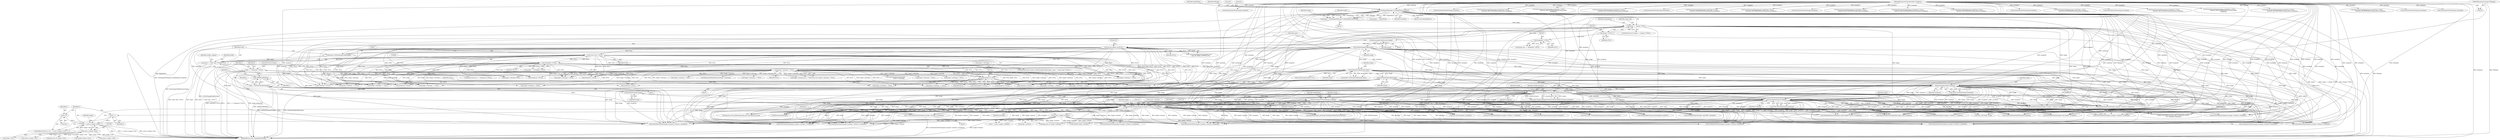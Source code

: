 digraph "0_ImageMagick_816ecab6c532ae086ff4186b3eaf4aa7092d536f@pointer" {
"1001099" [label="(Call,r == (Quantum *) NULL)"];
"1001087" [label="(Call,r=GetAuthenticPixels(image,0,y,image->columns,1,exception))"];
"1001089" [label="(Call,GetAuthenticPixels(image,0,y,image->columns,1,exception))"];
"1000325" [label="(Call,image == (Image *) NULL)"];
"1000316" [label="(Call,image = CloneImage(IMimage,0,0,MagickFalse,exception))"];
"1000318" [label="(Call,CloneImage(IMimage,0,0,MagickFalse,exception))"];
"1000221" [label="(MethodParameterIn,Image *IMimage)"];
"1000222" [label="(MethodParameterIn,ExceptionInfo *exception)"];
"1000327" [label="(Call,(Image *) NULL)"];
"1001127" [label="(Call,SyncAuthenticPixels(image,exception))"];
"1001123" [label="(Call,GetPixelChannels(image))"];
"1000951" [label="(Call,SyncImage(image,exception))"];
"1000682" [label="(Call,GetImageProfile(image,name))"];
"1000847" [label="(Call,GetNextImageProfile(image))"];
"1000672" [label="(Call,GetNextImageProfile(image))"];
"1000667" [label="(Call,ResetImageProfileIterator(image))"];
"1000674" [label="(Call,name != (const char *) NULL)"];
"1000845" [label="(Call,name=GetNextImageProfile(image))"];
"1000670" [label="(Call,name=GetNextImageProfile(image))"];
"1000676" [label="(Call,(const char *) NULL)"];
"1000688" [label="(Call,(StringInfo *) NULL)"];
"1000381" [label="(Call,png_get_libpng_ver(NULL))"];
"1000341" [label="(Call,(ImageInfo *) NULL)"];
"1001007" [label="(Call,TransformImageColorspace(image,sRGBColorspace,exception))"];
"1001029" [label="(Call,SyncImage(image,exception))"];
"1001077" [label="(Call,y < (ssize_t) image->rows)"];
"1001074" [label="(Call,y=0)"];
"1001084" [label="(Call,y++)"];
"1001079" [label="(Call,(ssize_t) image->rows)"];
"1001111" [label="(Call,(ssize_t) image->columns)"];
"1001101" [label="(Call,(Quantum *) NULL)"];
"1000971" [label="(Call,image->colormap != NULL)"];
"1001119" [label="(Call,LBR04PixelRGBA(r))"];
"1001121" [label="(Call,r+=GetPixelChannels(image))"];
"1001570" [label="(Call,(double) image->rows)"];
"1001101" [label="(Call,(Quantum *) NULL)"];
"1001005" [label="(Call,(void) TransformImageColorspace(image,sRGBColorspace,exception))"];
"1005565" [label="(Call,GetPixelInfoIntensity(image,\n                   image->colormap))"];
"1000316" [label="(Call,image = CloneImage(IMimage,0,0,MagickFalse,exception))"];
"1001092" [label="(Identifier,y)"];
"1000333" [label="(Identifier,image_info)"];
"1000688" [label="(Call,(StringInfo *) NULL)"];
"1000321" [label="(Literal,0)"];
"1000222" [label="(MethodParameterIn,ExceptionInfo *exception)"];
"1001091" [label="(Literal,0)"];
"1001123" [label="(Call,GetPixelChannels(image))"];
"1000848" [label="(Identifier,image)"];
"1002715" [label="(Call,(Quantum *) NULL)"];
"1000326" [label="(Identifier,image)"];
"1001009" [label="(Identifier,sRGBColorspace)"];
"1004148" [label="(Call,image->colormap != NULL)"];
"1001029" [label="(Call,SyncImage(image,exception))"];
"1008835" [label="(Call,ExportQuantumPixels(image,(CacheView *) NULL,\n                    quantum_info,RGBQuantum,ping_pixels,exception))"];
"1003428" [label="(Call,SyncAuthenticPixels(image,exception))"];
"1001104" [label="(ControlStructure,break;)"];
"1004203" [label="(Call,error_info.image=image)"];
"1001109" [label="(Call,x < (ssize_t) image->columns)"];
"1004192" [label="(Call,ThrowMagickException(exception,GetMagickModule(),CoderError,\n          \"Cannot write PNG8 or color-type 3; colormap is NULL\",\n          \"`%s'\",IMimage->filename))"];
"1001604" [label="(Call,image->colormap != NULL)"];
"1000318" [label="(Call,CloneImage(IMimage,0,0,MagickFalse,exception))"];
"1002330" [label="(Call,(Quantum *) NULL)"];
"1001074" [label="(Call,y=0)"];
"1001329" [label="(Call,SyncAuthenticPixels(image,exception))"];
"1003129" [label="(Call,SyncAuthenticPixels(image,exception))"];
"1001085" [label="(Identifier,y)"];
"1000674" [label="(Call,name != (const char *) NULL)"];
"1000695" [label="(Call,LocaleCompare(name,\"ICC\"))"];
"1000671" [label="(Identifier,name)"];
"1000668" [label="(Identifier,image)"];
"1001559" [label="(Call,(double) image->columns)"];
"1003525" [label="(Call,GetAuthenticPixels(image,0,y,image->columns,1,exception))"];
"1001117" [label="(Identifier,x)"];
"1000686" [label="(Call,profile != (StringInfo *) NULL)"];
"1004105" [label="(Call,(QuantumInfo *) NULL)"];
"1004208" [label="(Call,error_info.exception=exception)"];
"1001193" [label="(Call,GetAuthenticPixels(image,0,y,image->columns,1,exception))"];
"1001118" [label="(Block,)"];
"1001139" [label="(Call,image->colormap != NULL)"];
"1003924" [label="(Call,GetVirtualPixels(image,0,y,image->columns,1, exception))"];
"1001341" [label="(Call,image->colormap != NULL)"];
"1003143" [label="(Call,image->colormap != NULL)"];
"1000971" [label="(Call,image->colormap != NULL)"];
"1003901" [label="(Call,image->colormap == NULL)"];
"1001243" [label="(Call,image->colormap != NULL)"];
"1000320" [label="(Literal,0)"];
"1001291" [label="(Call,GetAuthenticPixels(image,0,y,image->columns,1,exception))"];
"1000383" [label="(Literal,32)"];
"1000329" [label="(Identifier,NULL)"];
"1000675" [label="(Identifier,name)"];
"1001818" [label="(Call,(Quantum *) NULL)"];
"1000672" [label="(Call,GetNextImageProfile(image))"];
"1007017" [label="(Call,SetImageAlpha(image,OpaqueAlpha,exception))"];
"1000951" [label="(Call,SyncImage(image,exception))"];
"1001124" [label="(Identifier,image)"];
"1003669" [label="(Call,image->colormap == NULL)"];
"1001796" [label="(Call,(ssize_t) image->rows)"];
"1008545" [label="(Call,GetVirtualPixels(image,0,y,image->columns,1,exception))"];
"1001099" [label="(Call,r == (Quantum *) NULL)"];
"1003936" [label="(Call,(Quantum *) NULL)"];
"1008735" [label="(Call,GetVirtualPixels(image,0,y,image->columns,1, exception))"];
"1000682" [label="(Call,GetImageProfile(image,name))"];
"1001075" [label="(Identifier,y)"];
"1003287" [label="(Call,SyncAuthenticPixels(image,exception))"];
"1000322" [label="(Identifier,MagickFalse)"];
"1001090" [label="(Identifier,image)"];
"1000684" [label="(Identifier,name)"];
"1000317" [label="(Identifier,image)"];
"1003362" [label="(Call,image->colormap == NULL)"];
"1008572" [label="(Call,ExportQuantumPixels(image,(CacheView *) NULL,\n                    quantum_info,GrayQuantum,ping_pixels,exception))"];
"1001007" [label="(Call,TransformImageColorspace(image,sRGBColorspace,exception))"];
"1000670" [label="(Call,name=GetNextImageProfile(image))"];
"1001100" [label="(Identifier,r)"];
"1000324" [label="(ControlStructure,if (image == (Image *) NULL))"];
"1003243" [label="(Call,GetAuthenticPixels(image,0,y,image->columns,1,exception))"];
"1000343" [label="(Identifier,NULL)"];
"1000953" [label="(Identifier,exception)"];
"1009005" [label="(Call,ExportQuantumPixels(image,(CacheView *) NULL,\n                         quantum_info,GrayAlphaQuantum,ping_pixels,\n                         exception))"];
"1000679" [label="(Block,)"];
"1000678" [label="(Identifier,NULL)"];
"1001079" [label="(Call,(ssize_t) image->rows)"];
"1004908" [label="(Call,image->colormap != NULL)"];
"1000952" [label="(Identifier,image)"];
"1003221" [label="(Call,image->colormap == NULL)"];
"1000405" [label="(Call,logging != MagickFalse)"];
"1000673" [label="(Identifier,image)"];
"1000381" [label="(Call,png_get_libpng_ver(NULL))"];
"1001031" [label="(Identifier,exception)"];
"1000989" [label="(Call,RelinquishMagickMemory(image->colormap))"];
"1001111" [label="(Call,(ssize_t) image->columns)"];
"1000323" [label="(Identifier,exception)"];
"1008776" [label="(Call,ExportQuantumPixels(image,(CacheView *) NULL,\n                        quantum_info,GrayQuantum,ping_pixels,exception))"];
"1007677" [label="(Call,GetImageProperty(image,\"date:modify\",exception))"];
"1001081" [label="(Call,image->rows)"];
"1001010" [label="(Identifier,exception)"];
"1003080" [label="(Call,(Quantum *) NULL)"];
"1001205" [label="(Call,(Quantum *) NULL)"];
"1000221" [label="(MethodParameterIn,Image *IMimage)"];
"1002811" [label="(Call,SyncAuthenticPixels(image,exception))"];
"1001096" [label="(Literal,1)"];
"1004259" [label="(Call,png_set_write_fn(ping,image,png_put_data,png_flush_data))"];
"1008304" [label="(Call,GetVirtualPixels(image,0,y,image->columns,1,exception))"];
"1008387" [label="(Call,ExportQuantumPixels(image,(CacheView *) NULL,\n                quantum_info,RedQuantum,ping_pixels,exception))"];
"1000690" [label="(Identifier,NULL)"];
"1003914" [label="(Call,(ssize_t) image->rows)"];
"1008823" [label="(Call,ExportQuantumPixels(image,(CacheView *) NULL,\n                    quantum_info,RGBAQuantum,ping_pixels,exception))"];
"1001098" [label="(ControlStructure,if (r == (Quantum *) NULL))"];
"1009779" [label="(MethodReturn,static MagickBooleanType)"];
"1000847" [label="(Call,GetNextImageProfile(image))"];
"1001073" [label="(ControlStructure,for (y=0; y < (ssize_t) image->rows; y++))"];
"1000327" [label="(Call,(Image *) NULL)"];
"1001130" [label="(Identifier,MagickFalse)"];
"1000683" [label="(Identifier,image)"];
"1000341" [label="(Call,(ImageInfo *) NULL)"];
"1001086" [label="(Block,)"];
"1000664" [label="(Block,)"];
"1000680" [label="(Call,profile=GetImageProfile(image,name))"];
"1001136" [label="(Identifier,image)"];
"1000325" [label="(Call,image == (Image *) NULL)"];
"1004362" [label="(Call,(png_uint_32) image->columns)"];
"1001077" [label="(Call,y < (ssize_t) image->rows)"];
"1004176" [label="(Call,image->colormap == NULL)"];
"1000382" [label="(Identifier,NULL)"];
"1001121" [label="(Call,r+=GetPixelChannels(image))"];
"1003691" [label="(Call,GetAuthenticPixels(image,0,y,image->columns,1,exception))"];
"1002833" [label="(Call,image->colormap != NULL)"];
"1004188" [label="(Call,DestroyImage(image))"];
"1001119" [label="(Call,LBR04PixelRGBA(r))"];
"1002703" [label="(Call,GetAuthenticPixels(image,0,y,image->columns,1,exception))"];
"1001103" [label="(Identifier,NULL)"];
"1003569" [label="(Call,SyncAuthenticPixels(image,exception))"];
"1003024" [label="(Call,image->colormap != NULL)"];
"1004369" [label="(Call,(png_uint_32) image->rows)"];
"1001093" [label="(Call,image->columns)"];
"1008327" [label="(Call,ExportQuantumPixels(image,(CacheView *) NULL,\n                quantum_info,GrayQuantum,ping_pixels,exception))"];
"1001128" [label="(Identifier,image)"];
"1000993" [label="(Call,image->colormap=NULL)"];
"1001076" [label="(Literal,0)"];
"1000949" [label="(Call,(void) SyncImage(image,exception))"];
"1001078" [label="(Identifier,y)"];
"1000669" [label="(ControlStructure,for (name=GetNextImageProfile(image); name != (const char *) NULL; ))"];
"1001126" [label="(Call,SyncAuthenticPixels(image,exception) == MagickFalse)"];
"1000846" [label="(Identifier,name)"];
"1000975" [label="(Identifier,NULL)"];
"1001806" [label="(Call,GetAuthenticPixels(image,0,y,image->columns,1,exception))"];
"1008625" [label="(Call,ExportQuantumPixels(image,(CacheView *) NULL,\n                  quantum_info,GrayAlphaQuantum,ping_pixels,exception))"];
"1001120" [label="(Identifier,r)"];
"1001030" [label="(Identifier,image)"];
"1000330" [label="(Return,return(MagickFalse);)"];
"1003384" [label="(Call,GetAuthenticPixels(image,0,y,image->columns,1,exception))"];
"1001127" [label="(Call,SyncAuthenticPixels(image,exception))"];
"1007702" [label="(Call,OpenBlob(image_info,image,WriteBinaryBlobMode,exception))"];
"1002636" [label="(Call,AcquireImageColormap(image,image_colors,exception))"];
"1008764" [label="(Call,ExportQuantumPixels(image,(CacheView *) NULL,\n                        quantum_info,RedQuantum,ping_pixels,exception))"];
"1008945" [label="(Call,GetVirtualPixels(image,0,y,image->columns,1, exception))"];
"1009200" [label="(Call,GetImageProperty(image,property,exception))"];
"1007687" [label="(Call,write_tIME_chunk(image,ping,ping_info,timestamp,exception))"];
"1000850" [label="(Identifier,number_opaque)"];
"1002318" [label="(Call,GetAuthenticPixels(image,0,y,image->columns,1,exception))"];
"1003068" [label="(Call,GetAuthenticPixels(image,0,y,image->columns,1,exception))"];
"1003760" [label="(Call,SyncAuthenticPixels(image,exception))"];
"1008584" [label="(Call,ExportQuantumPixels(image,(CacheView *) NULL,\n                    quantum_info,RedQuantum,ping_pixels,exception))"];
"1000965" [label="(Call,image->storage_class != PseudoClass && image->colormap != NULL)"];
"1000676" [label="(Call,(const char *) NULL)"];
"1001231" [label="(Call,SyncAuthenticPixels(image,exception))"];
"1000379" [label="(Call,ConcatenateMagickString(libpng_runv,\n         png_get_libpng_ver(NULL),32))"];
"1000339" [label="(Call,image_info == (ImageInfo *) NULL)"];
"1000681" [label="(Identifier,profile)"];
"1001419" [label="(Call,LosslessReduceDepthOK(image,exception))"];
"1001303" [label="(Call,(Quantum *) NULL)"];
"1001129" [label="(Identifier,exception)"];
"1000319" [label="(Identifier,IMimage)"];
"1001122" [label="(Identifier,r)"];
"1001008" [label="(Identifier,image)"];
"1001089" [label="(Call,GetAuthenticPixels(image,0,y,image->columns,1,exception))"];
"1001027" [label="(Call,(void) SyncImage(image,exception))"];
"1000223" [label="(Block,)"];
"1001097" [label="(Identifier,exception)"];
"1000331" [label="(Identifier,MagickFalse)"];
"1000667" [label="(Call,ResetImageProfileIterator(image))"];
"1003503" [label="(Call,image->colormap == NULL)"];
"1001088" [label="(Identifier,r)"];
"1001084" [label="(Call,y++)"];
"1000845" [label="(Call,name=GetNextImageProfile(image))"];
"1008974" [label="(Call,ExportQuantumPixels(image,(CacheView *) NULL,\n                       quantum_info,GrayQuantum,ping_pixels,exception))"];
"1001087" [label="(Call,r=GetAuthenticPixels(image,0,y,image->columns,1,exception))"];
"1001107" [label="(Identifier,x)"];
"1009760" [label="(Call,SetImageProperty(IMimage,\"png:bit-depth-written\",s,exception))"];
"1000972" [label="(Call,image->colormap)"];
"1008793" [label="(Call,ExportQuantumPixels(image,(CacheView *) NULL,\n                      quantum_info,GrayAlphaQuantum,ping_pixels,\n                      exception))"];
"1007663" [label="(Call,GetImageProperty(image,\"png:tIME\",exception))"];
"1001113" [label="(Call,image->columns)"];
"1009018" [label="(Call,ExportQuantumPixels(image,(CacheView *) NULL,\n                      quantum_info,IndexQuantum,ping_pixels,exception))"];
"1001099" -> "1001098"  [label="AST: "];
"1001099" -> "1001101"  [label="CFG: "];
"1001100" -> "1001099"  [label="AST: "];
"1001101" -> "1001099"  [label="AST: "];
"1001104" -> "1001099"  [label="CFG: "];
"1001107" -> "1001099"  [label="CFG: "];
"1001099" -> "1009779"  [label="DDG: r == (Quantum *) NULL"];
"1001099" -> "1009779"  [label="DDG: r"];
"1001099" -> "1009779"  [label="DDG: (Quantum *) NULL"];
"1001087" -> "1001099"  [label="DDG: r"];
"1001101" -> "1001099"  [label="DDG: NULL"];
"1001099" -> "1001119"  [label="DDG: r"];
"1001087" -> "1001086"  [label="AST: "];
"1001087" -> "1001089"  [label="CFG: "];
"1001088" -> "1001087"  [label="AST: "];
"1001089" -> "1001087"  [label="AST: "];
"1001100" -> "1001087"  [label="CFG: "];
"1001087" -> "1009779"  [label="DDG: GetAuthenticPixels(image,0,y,image->columns,1,exception)"];
"1001089" -> "1001087"  [label="DDG: image"];
"1001089" -> "1001087"  [label="DDG: exception"];
"1001089" -> "1001087"  [label="DDG: 0"];
"1001089" -> "1001087"  [label="DDG: image->columns"];
"1001089" -> "1001087"  [label="DDG: 1"];
"1001089" -> "1001087"  [label="DDG: y"];
"1001089" -> "1001097"  [label="CFG: "];
"1001090" -> "1001089"  [label="AST: "];
"1001091" -> "1001089"  [label="AST: "];
"1001092" -> "1001089"  [label="AST: "];
"1001093" -> "1001089"  [label="AST: "];
"1001096" -> "1001089"  [label="AST: "];
"1001097" -> "1001089"  [label="AST: "];
"1001089" -> "1009779"  [label="DDG: y"];
"1001089" -> "1009779"  [label="DDG: image->columns"];
"1001089" -> "1001084"  [label="DDG: y"];
"1000325" -> "1001089"  [label="DDG: image"];
"1001127" -> "1001089"  [label="DDG: image"];
"1001127" -> "1001089"  [label="DDG: exception"];
"1000951" -> "1001089"  [label="DDG: image"];
"1000951" -> "1001089"  [label="DDG: exception"];
"1000672" -> "1001089"  [label="DDG: image"];
"1001007" -> "1001089"  [label="DDG: image"];
"1001007" -> "1001089"  [label="DDG: exception"];
"1000682" -> "1001089"  [label="DDG: image"];
"1001029" -> "1001089"  [label="DDG: image"];
"1001029" -> "1001089"  [label="DDG: exception"];
"1000847" -> "1001089"  [label="DDG: image"];
"1001077" -> "1001089"  [label="DDG: y"];
"1001111" -> "1001089"  [label="DDG: image->columns"];
"1000318" -> "1001089"  [label="DDG: exception"];
"1000222" -> "1001089"  [label="DDG: exception"];
"1001089" -> "1001111"  [label="DDG: image->columns"];
"1001089" -> "1001123"  [label="DDG: image"];
"1001089" -> "1001127"  [label="DDG: image"];
"1001089" -> "1001127"  [label="DDG: exception"];
"1001089" -> "1001419"  [label="DDG: image"];
"1001089" -> "1001419"  [label="DDG: exception"];
"1001089" -> "1001559"  [label="DDG: image->columns"];
"1001089" -> "1001806"  [label="DDG: image"];
"1001089" -> "1001806"  [label="DDG: image->columns"];
"1001089" -> "1001806"  [label="DDG: exception"];
"1001089" -> "1002318"  [label="DDG: image"];
"1001089" -> "1002318"  [label="DDG: image->columns"];
"1001089" -> "1002318"  [label="DDG: exception"];
"1001089" -> "1002636"  [label="DDG: image"];
"1001089" -> "1002636"  [label="DDG: exception"];
"1001089" -> "1002703"  [label="DDG: image->columns"];
"1001089" -> "1003068"  [label="DDG: image"];
"1001089" -> "1003068"  [label="DDG: image->columns"];
"1001089" -> "1003068"  [label="DDG: exception"];
"1001089" -> "1003243"  [label="DDG: image"];
"1001089" -> "1003243"  [label="DDG: image->columns"];
"1001089" -> "1003243"  [label="DDG: exception"];
"1001089" -> "1003384"  [label="DDG: image"];
"1001089" -> "1003384"  [label="DDG: image->columns"];
"1001089" -> "1003384"  [label="DDG: exception"];
"1001089" -> "1003525"  [label="DDG: image"];
"1001089" -> "1003525"  [label="DDG: image->columns"];
"1001089" -> "1003525"  [label="DDG: exception"];
"1001089" -> "1003691"  [label="DDG: image"];
"1001089" -> "1003691"  [label="DDG: image->columns"];
"1001089" -> "1003691"  [label="DDG: exception"];
"1001089" -> "1003924"  [label="DDG: image"];
"1001089" -> "1003924"  [label="DDG: image->columns"];
"1001089" -> "1003924"  [label="DDG: exception"];
"1001089" -> "1004188"  [label="DDG: image"];
"1001089" -> "1004192"  [label="DDG: exception"];
"1001089" -> "1004203"  [label="DDG: image"];
"1001089" -> "1004208"  [label="DDG: exception"];
"1001089" -> "1004259"  [label="DDG: image"];
"1001089" -> "1004362"  [label="DDG: image->columns"];
"1001089" -> "1007017"  [label="DDG: exception"];
"1001089" -> "1007663"  [label="DDG: exception"];
"1001089" -> "1007677"  [label="DDG: exception"];
"1001089" -> "1007687"  [label="DDG: exception"];
"1001089" -> "1007702"  [label="DDG: exception"];
"1001089" -> "1008304"  [label="DDG: exception"];
"1001089" -> "1008545"  [label="DDG: exception"];
"1001089" -> "1008735"  [label="DDG: exception"];
"1001089" -> "1008945"  [label="DDG: exception"];
"1001089" -> "1009200"  [label="DDG: exception"];
"1001089" -> "1009760"  [label="DDG: exception"];
"1000325" -> "1000324"  [label="AST: "];
"1000325" -> "1000327"  [label="CFG: "];
"1000326" -> "1000325"  [label="AST: "];
"1000327" -> "1000325"  [label="AST: "];
"1000331" -> "1000325"  [label="CFG: "];
"1000333" -> "1000325"  [label="CFG: "];
"1000325" -> "1009779"  [label="DDG: image"];
"1000325" -> "1009779"  [label="DDG: image == (Image *) NULL"];
"1000325" -> "1009779"  [label="DDG: (Image *) NULL"];
"1000316" -> "1000325"  [label="DDG: image"];
"1000327" -> "1000325"  [label="DDG: NULL"];
"1000325" -> "1000667"  [label="DDG: image"];
"1000325" -> "1000951"  [label="DDG: image"];
"1000325" -> "1001007"  [label="DDG: image"];
"1000325" -> "1001029"  [label="DDG: image"];
"1000325" -> "1001193"  [label="DDG: image"];
"1000325" -> "1001291"  [label="DDG: image"];
"1000325" -> "1001419"  [label="DDG: image"];
"1000325" -> "1001806"  [label="DDG: image"];
"1000325" -> "1002318"  [label="DDG: image"];
"1000325" -> "1002636"  [label="DDG: image"];
"1000325" -> "1003068"  [label="DDG: image"];
"1000325" -> "1003243"  [label="DDG: image"];
"1000325" -> "1003384"  [label="DDG: image"];
"1000325" -> "1003525"  [label="DDG: image"];
"1000325" -> "1003691"  [label="DDG: image"];
"1000325" -> "1003924"  [label="DDG: image"];
"1000325" -> "1004188"  [label="DDG: image"];
"1000325" -> "1004203"  [label="DDG: image"];
"1000325" -> "1004259"  [label="DDG: image"];
"1000316" -> "1000223"  [label="AST: "];
"1000316" -> "1000318"  [label="CFG: "];
"1000317" -> "1000316"  [label="AST: "];
"1000318" -> "1000316"  [label="AST: "];
"1000326" -> "1000316"  [label="CFG: "];
"1000316" -> "1009779"  [label="DDG: CloneImage(IMimage,0,0,MagickFalse,exception)"];
"1000318" -> "1000316"  [label="DDG: IMimage"];
"1000318" -> "1000316"  [label="DDG: 0"];
"1000318" -> "1000316"  [label="DDG: exception"];
"1000318" -> "1000316"  [label="DDG: MagickFalse"];
"1000318" -> "1000323"  [label="CFG: "];
"1000319" -> "1000318"  [label="AST: "];
"1000320" -> "1000318"  [label="AST: "];
"1000321" -> "1000318"  [label="AST: "];
"1000322" -> "1000318"  [label="AST: "];
"1000323" -> "1000318"  [label="AST: "];
"1000318" -> "1009779"  [label="DDG: IMimage"];
"1000318" -> "1009779"  [label="DDG: MagickFalse"];
"1000318" -> "1009779"  [label="DDG: exception"];
"1000221" -> "1000318"  [label="DDG: IMimage"];
"1000222" -> "1000318"  [label="DDG: exception"];
"1000318" -> "1000330"  [label="DDG: MagickFalse"];
"1000318" -> "1000405"  [label="DDG: MagickFalse"];
"1000318" -> "1000951"  [label="DDG: exception"];
"1000318" -> "1001007"  [label="DDG: exception"];
"1000318" -> "1001029"  [label="DDG: exception"];
"1000318" -> "1001193"  [label="DDG: exception"];
"1000318" -> "1001291"  [label="DDG: exception"];
"1000318" -> "1001419"  [label="DDG: exception"];
"1000318" -> "1001806"  [label="DDG: exception"];
"1000318" -> "1002318"  [label="DDG: exception"];
"1000318" -> "1002636"  [label="DDG: exception"];
"1000318" -> "1003068"  [label="DDG: exception"];
"1000318" -> "1003243"  [label="DDG: exception"];
"1000318" -> "1003384"  [label="DDG: exception"];
"1000318" -> "1003525"  [label="DDG: exception"];
"1000318" -> "1003691"  [label="DDG: exception"];
"1000318" -> "1003924"  [label="DDG: exception"];
"1000318" -> "1004192"  [label="DDG: exception"];
"1000318" -> "1004208"  [label="DDG: exception"];
"1000318" -> "1007017"  [label="DDG: exception"];
"1000318" -> "1007663"  [label="DDG: exception"];
"1000318" -> "1007677"  [label="DDG: exception"];
"1000318" -> "1007687"  [label="DDG: exception"];
"1000318" -> "1007702"  [label="DDG: exception"];
"1000318" -> "1008304"  [label="DDG: exception"];
"1000318" -> "1008545"  [label="DDG: exception"];
"1000318" -> "1008735"  [label="DDG: exception"];
"1000318" -> "1008945"  [label="DDG: exception"];
"1000318" -> "1009200"  [label="DDG: exception"];
"1000318" -> "1009760"  [label="DDG: IMimage"];
"1000318" -> "1009760"  [label="DDG: exception"];
"1000221" -> "1000218"  [label="AST: "];
"1000221" -> "1009779"  [label="DDG: IMimage"];
"1000221" -> "1009760"  [label="DDG: IMimage"];
"1000222" -> "1000218"  [label="AST: "];
"1000222" -> "1009779"  [label="DDG: exception"];
"1000222" -> "1000951"  [label="DDG: exception"];
"1000222" -> "1001007"  [label="DDG: exception"];
"1000222" -> "1001029"  [label="DDG: exception"];
"1000222" -> "1001127"  [label="DDG: exception"];
"1000222" -> "1001193"  [label="DDG: exception"];
"1000222" -> "1001231"  [label="DDG: exception"];
"1000222" -> "1001291"  [label="DDG: exception"];
"1000222" -> "1001329"  [label="DDG: exception"];
"1000222" -> "1001419"  [label="DDG: exception"];
"1000222" -> "1001806"  [label="DDG: exception"];
"1000222" -> "1002318"  [label="DDG: exception"];
"1000222" -> "1002636"  [label="DDG: exception"];
"1000222" -> "1002703"  [label="DDG: exception"];
"1000222" -> "1002811"  [label="DDG: exception"];
"1000222" -> "1003068"  [label="DDG: exception"];
"1000222" -> "1003129"  [label="DDG: exception"];
"1000222" -> "1003243"  [label="DDG: exception"];
"1000222" -> "1003287"  [label="DDG: exception"];
"1000222" -> "1003384"  [label="DDG: exception"];
"1000222" -> "1003428"  [label="DDG: exception"];
"1000222" -> "1003525"  [label="DDG: exception"];
"1000222" -> "1003569"  [label="DDG: exception"];
"1000222" -> "1003691"  [label="DDG: exception"];
"1000222" -> "1003760"  [label="DDG: exception"];
"1000222" -> "1003924"  [label="DDG: exception"];
"1000222" -> "1004192"  [label="DDG: exception"];
"1000222" -> "1004208"  [label="DDG: exception"];
"1000222" -> "1007017"  [label="DDG: exception"];
"1000222" -> "1007663"  [label="DDG: exception"];
"1000222" -> "1007677"  [label="DDG: exception"];
"1000222" -> "1007687"  [label="DDG: exception"];
"1000222" -> "1007702"  [label="DDG: exception"];
"1000222" -> "1008304"  [label="DDG: exception"];
"1000222" -> "1008327"  [label="DDG: exception"];
"1000222" -> "1008387"  [label="DDG: exception"];
"1000222" -> "1008545"  [label="DDG: exception"];
"1000222" -> "1008572"  [label="DDG: exception"];
"1000222" -> "1008584"  [label="DDG: exception"];
"1000222" -> "1008625"  [label="DDG: exception"];
"1000222" -> "1008735"  [label="DDG: exception"];
"1000222" -> "1008764"  [label="DDG: exception"];
"1000222" -> "1008776"  [label="DDG: exception"];
"1000222" -> "1008793"  [label="DDG: exception"];
"1000222" -> "1008823"  [label="DDG: exception"];
"1000222" -> "1008835"  [label="DDG: exception"];
"1000222" -> "1008945"  [label="DDG: exception"];
"1000222" -> "1008974"  [label="DDG: exception"];
"1000222" -> "1009005"  [label="DDG: exception"];
"1000222" -> "1009018"  [label="DDG: exception"];
"1000222" -> "1009200"  [label="DDG: exception"];
"1000222" -> "1009760"  [label="DDG: exception"];
"1000327" -> "1000329"  [label="CFG: "];
"1000328" -> "1000327"  [label="AST: "];
"1000329" -> "1000327"  [label="AST: "];
"1000327" -> "1009779"  [label="DDG: NULL"];
"1000327" -> "1000341"  [label="DDG: NULL"];
"1001127" -> "1001126"  [label="AST: "];
"1001127" -> "1001129"  [label="CFG: "];
"1001128" -> "1001127"  [label="AST: "];
"1001129" -> "1001127"  [label="AST: "];
"1001130" -> "1001127"  [label="CFG: "];
"1001127" -> "1001126"  [label="DDG: image"];
"1001127" -> "1001126"  [label="DDG: exception"];
"1001123" -> "1001127"  [label="DDG: image"];
"1001127" -> "1001419"  [label="DDG: image"];
"1001127" -> "1001419"  [label="DDG: exception"];
"1001127" -> "1001806"  [label="DDG: image"];
"1001127" -> "1001806"  [label="DDG: exception"];
"1001127" -> "1002318"  [label="DDG: image"];
"1001127" -> "1002318"  [label="DDG: exception"];
"1001127" -> "1002636"  [label="DDG: image"];
"1001127" -> "1002636"  [label="DDG: exception"];
"1001127" -> "1003068"  [label="DDG: image"];
"1001127" -> "1003068"  [label="DDG: exception"];
"1001127" -> "1003243"  [label="DDG: image"];
"1001127" -> "1003243"  [label="DDG: exception"];
"1001127" -> "1003384"  [label="DDG: image"];
"1001127" -> "1003384"  [label="DDG: exception"];
"1001127" -> "1003525"  [label="DDG: image"];
"1001127" -> "1003525"  [label="DDG: exception"];
"1001127" -> "1003691"  [label="DDG: image"];
"1001127" -> "1003691"  [label="DDG: exception"];
"1001127" -> "1003924"  [label="DDG: image"];
"1001127" -> "1003924"  [label="DDG: exception"];
"1001127" -> "1004188"  [label="DDG: image"];
"1001127" -> "1004192"  [label="DDG: exception"];
"1001127" -> "1004203"  [label="DDG: image"];
"1001127" -> "1004208"  [label="DDG: exception"];
"1001127" -> "1004259"  [label="DDG: image"];
"1001127" -> "1007017"  [label="DDG: exception"];
"1001127" -> "1007663"  [label="DDG: exception"];
"1001127" -> "1007677"  [label="DDG: exception"];
"1001127" -> "1007687"  [label="DDG: exception"];
"1001127" -> "1007702"  [label="DDG: exception"];
"1001127" -> "1008304"  [label="DDG: exception"];
"1001127" -> "1008545"  [label="DDG: exception"];
"1001127" -> "1008735"  [label="DDG: exception"];
"1001127" -> "1008945"  [label="DDG: exception"];
"1001127" -> "1009200"  [label="DDG: exception"];
"1001127" -> "1009760"  [label="DDG: exception"];
"1001123" -> "1001121"  [label="AST: "];
"1001123" -> "1001124"  [label="CFG: "];
"1001124" -> "1001123"  [label="AST: "];
"1001121" -> "1001123"  [label="CFG: "];
"1001123" -> "1001121"  [label="DDG: image"];
"1000951" -> "1000949"  [label="AST: "];
"1000951" -> "1000953"  [label="CFG: "];
"1000952" -> "1000951"  [label="AST: "];
"1000953" -> "1000951"  [label="AST: "];
"1000949" -> "1000951"  [label="CFG: "];
"1000951" -> "1000949"  [label="DDG: image"];
"1000951" -> "1000949"  [label="DDG: exception"];
"1000682" -> "1000951"  [label="DDG: image"];
"1000847" -> "1000951"  [label="DDG: image"];
"1000672" -> "1000951"  [label="DDG: image"];
"1000951" -> "1001007"  [label="DDG: image"];
"1000951" -> "1001007"  [label="DDG: exception"];
"1000951" -> "1001029"  [label="DDG: image"];
"1000951" -> "1001029"  [label="DDG: exception"];
"1000951" -> "1001193"  [label="DDG: image"];
"1000951" -> "1001193"  [label="DDG: exception"];
"1000951" -> "1001291"  [label="DDG: image"];
"1000951" -> "1001291"  [label="DDG: exception"];
"1000951" -> "1001419"  [label="DDG: image"];
"1000951" -> "1001419"  [label="DDG: exception"];
"1000951" -> "1001806"  [label="DDG: image"];
"1000951" -> "1001806"  [label="DDG: exception"];
"1000951" -> "1002318"  [label="DDG: image"];
"1000951" -> "1002318"  [label="DDG: exception"];
"1000951" -> "1002636"  [label="DDG: image"];
"1000951" -> "1002636"  [label="DDG: exception"];
"1000951" -> "1003068"  [label="DDG: image"];
"1000951" -> "1003068"  [label="DDG: exception"];
"1000951" -> "1003243"  [label="DDG: image"];
"1000951" -> "1003243"  [label="DDG: exception"];
"1000951" -> "1003384"  [label="DDG: image"];
"1000951" -> "1003384"  [label="DDG: exception"];
"1000951" -> "1003525"  [label="DDG: image"];
"1000951" -> "1003525"  [label="DDG: exception"];
"1000951" -> "1003691"  [label="DDG: image"];
"1000951" -> "1003691"  [label="DDG: exception"];
"1000951" -> "1003924"  [label="DDG: image"];
"1000951" -> "1003924"  [label="DDG: exception"];
"1000951" -> "1004188"  [label="DDG: image"];
"1000951" -> "1004192"  [label="DDG: exception"];
"1000951" -> "1004203"  [label="DDG: image"];
"1000951" -> "1004208"  [label="DDG: exception"];
"1000951" -> "1004259"  [label="DDG: image"];
"1000951" -> "1007017"  [label="DDG: exception"];
"1000951" -> "1007663"  [label="DDG: exception"];
"1000951" -> "1007677"  [label="DDG: exception"];
"1000951" -> "1007687"  [label="DDG: exception"];
"1000951" -> "1007702"  [label="DDG: exception"];
"1000951" -> "1008304"  [label="DDG: exception"];
"1000951" -> "1008545"  [label="DDG: exception"];
"1000951" -> "1008735"  [label="DDG: exception"];
"1000951" -> "1008945"  [label="DDG: exception"];
"1000951" -> "1009200"  [label="DDG: exception"];
"1000951" -> "1009760"  [label="DDG: exception"];
"1000682" -> "1000680"  [label="AST: "];
"1000682" -> "1000684"  [label="CFG: "];
"1000683" -> "1000682"  [label="AST: "];
"1000684" -> "1000682"  [label="AST: "];
"1000680" -> "1000682"  [label="CFG: "];
"1000682" -> "1000680"  [label="DDG: image"];
"1000682" -> "1000680"  [label="DDG: name"];
"1000847" -> "1000682"  [label="DDG: image"];
"1000672" -> "1000682"  [label="DDG: image"];
"1000674" -> "1000682"  [label="DDG: name"];
"1000682" -> "1000695"  [label="DDG: name"];
"1000682" -> "1000847"  [label="DDG: image"];
"1000682" -> "1001007"  [label="DDG: image"];
"1000682" -> "1001029"  [label="DDG: image"];
"1000682" -> "1001193"  [label="DDG: image"];
"1000682" -> "1001291"  [label="DDG: image"];
"1000682" -> "1001419"  [label="DDG: image"];
"1000682" -> "1001806"  [label="DDG: image"];
"1000682" -> "1002318"  [label="DDG: image"];
"1000682" -> "1002636"  [label="DDG: image"];
"1000682" -> "1003068"  [label="DDG: image"];
"1000682" -> "1003243"  [label="DDG: image"];
"1000682" -> "1003384"  [label="DDG: image"];
"1000682" -> "1003525"  [label="DDG: image"];
"1000682" -> "1003691"  [label="DDG: image"];
"1000682" -> "1003924"  [label="DDG: image"];
"1000682" -> "1004188"  [label="DDG: image"];
"1000682" -> "1004203"  [label="DDG: image"];
"1000682" -> "1004259"  [label="DDG: image"];
"1000847" -> "1000845"  [label="AST: "];
"1000847" -> "1000848"  [label="CFG: "];
"1000848" -> "1000847"  [label="AST: "];
"1000845" -> "1000847"  [label="CFG: "];
"1000847" -> "1000845"  [label="DDG: image"];
"1000847" -> "1001007"  [label="DDG: image"];
"1000847" -> "1001029"  [label="DDG: image"];
"1000847" -> "1001193"  [label="DDG: image"];
"1000847" -> "1001291"  [label="DDG: image"];
"1000847" -> "1001419"  [label="DDG: image"];
"1000847" -> "1001806"  [label="DDG: image"];
"1000847" -> "1002318"  [label="DDG: image"];
"1000847" -> "1002636"  [label="DDG: image"];
"1000847" -> "1003068"  [label="DDG: image"];
"1000847" -> "1003243"  [label="DDG: image"];
"1000847" -> "1003384"  [label="DDG: image"];
"1000847" -> "1003525"  [label="DDG: image"];
"1000847" -> "1003691"  [label="DDG: image"];
"1000847" -> "1003924"  [label="DDG: image"];
"1000847" -> "1004188"  [label="DDG: image"];
"1000847" -> "1004203"  [label="DDG: image"];
"1000847" -> "1004259"  [label="DDG: image"];
"1000672" -> "1000670"  [label="AST: "];
"1000672" -> "1000673"  [label="CFG: "];
"1000673" -> "1000672"  [label="AST: "];
"1000670" -> "1000672"  [label="CFG: "];
"1000672" -> "1000670"  [label="DDG: image"];
"1000667" -> "1000672"  [label="DDG: image"];
"1000672" -> "1001007"  [label="DDG: image"];
"1000672" -> "1001029"  [label="DDG: image"];
"1000672" -> "1001193"  [label="DDG: image"];
"1000672" -> "1001291"  [label="DDG: image"];
"1000672" -> "1001419"  [label="DDG: image"];
"1000672" -> "1001806"  [label="DDG: image"];
"1000672" -> "1002318"  [label="DDG: image"];
"1000672" -> "1002636"  [label="DDG: image"];
"1000672" -> "1003068"  [label="DDG: image"];
"1000672" -> "1003243"  [label="DDG: image"];
"1000672" -> "1003384"  [label="DDG: image"];
"1000672" -> "1003525"  [label="DDG: image"];
"1000672" -> "1003691"  [label="DDG: image"];
"1000672" -> "1003924"  [label="DDG: image"];
"1000672" -> "1004188"  [label="DDG: image"];
"1000672" -> "1004203"  [label="DDG: image"];
"1000672" -> "1004259"  [label="DDG: image"];
"1000667" -> "1000664"  [label="AST: "];
"1000667" -> "1000668"  [label="CFG: "];
"1000668" -> "1000667"  [label="AST: "];
"1000671" -> "1000667"  [label="CFG: "];
"1000667" -> "1009779"  [label="DDG: ResetImageProfileIterator(image)"];
"1000674" -> "1000669"  [label="AST: "];
"1000674" -> "1000676"  [label="CFG: "];
"1000675" -> "1000674"  [label="AST: "];
"1000676" -> "1000674"  [label="AST: "];
"1000681" -> "1000674"  [label="CFG: "];
"1000850" -> "1000674"  [label="CFG: "];
"1000674" -> "1009779"  [label="DDG: (const char *) NULL"];
"1000674" -> "1009779"  [label="DDG: name"];
"1000674" -> "1009779"  [label="DDG: name != (const char *) NULL"];
"1000845" -> "1000674"  [label="DDG: name"];
"1000670" -> "1000674"  [label="DDG: name"];
"1000676" -> "1000674"  [label="DDG: NULL"];
"1000845" -> "1000679"  [label="AST: "];
"1000846" -> "1000845"  [label="AST: "];
"1000675" -> "1000845"  [label="CFG: "];
"1000845" -> "1009779"  [label="DDG: GetNextImageProfile(image)"];
"1000670" -> "1000669"  [label="AST: "];
"1000671" -> "1000670"  [label="AST: "];
"1000675" -> "1000670"  [label="CFG: "];
"1000670" -> "1009779"  [label="DDG: GetNextImageProfile(image)"];
"1000676" -> "1000678"  [label="CFG: "];
"1000677" -> "1000676"  [label="AST: "];
"1000678" -> "1000676"  [label="AST: "];
"1000688" -> "1000676"  [label="DDG: NULL"];
"1000381" -> "1000676"  [label="DDG: NULL"];
"1000676" -> "1000688"  [label="DDG: NULL"];
"1000676" -> "1000971"  [label="DDG: NULL"];
"1000676" -> "1000993"  [label="DDG: NULL"];
"1000676" -> "1001101"  [label="DDG: NULL"];
"1000676" -> "1001139"  [label="DDG: NULL"];
"1000676" -> "1001205"  [label="DDG: NULL"];
"1000676" -> "1001243"  [label="DDG: NULL"];
"1000676" -> "1001303"  [label="DDG: NULL"];
"1000676" -> "1001341"  [label="DDG: NULL"];
"1000676" -> "1001604"  [label="DDG: NULL"];
"1000676" -> "1001818"  [label="DDG: NULL"];
"1000676" -> "1002330"  [label="DDG: NULL"];
"1000676" -> "1002715"  [label="DDG: NULL"];
"1000676" -> "1002833"  [label="DDG: NULL"];
"1000676" -> "1003024"  [label="DDG: NULL"];
"1000676" -> "1003080"  [label="DDG: NULL"];
"1000676" -> "1003221"  [label="DDG: NULL"];
"1000676" -> "1003362"  [label="DDG: NULL"];
"1000676" -> "1003503"  [label="DDG: NULL"];
"1000676" -> "1003669"  [label="DDG: NULL"];
"1000676" -> "1003901"  [label="DDG: NULL"];
"1000676" -> "1003936"  [label="DDG: NULL"];
"1000676" -> "1004105"  [label="DDG: NULL"];
"1000688" -> "1000686"  [label="AST: "];
"1000688" -> "1000690"  [label="CFG: "];
"1000689" -> "1000688"  [label="AST: "];
"1000690" -> "1000688"  [label="AST: "];
"1000686" -> "1000688"  [label="CFG: "];
"1000688" -> "1000686"  [label="DDG: NULL"];
"1000688" -> "1000971"  [label="DDG: NULL"];
"1000688" -> "1000993"  [label="DDG: NULL"];
"1000688" -> "1001101"  [label="DDG: NULL"];
"1000688" -> "1001139"  [label="DDG: NULL"];
"1000688" -> "1001205"  [label="DDG: NULL"];
"1000688" -> "1001243"  [label="DDG: NULL"];
"1000688" -> "1001303"  [label="DDG: NULL"];
"1000688" -> "1001341"  [label="DDG: NULL"];
"1000688" -> "1001604"  [label="DDG: NULL"];
"1000688" -> "1001818"  [label="DDG: NULL"];
"1000688" -> "1002330"  [label="DDG: NULL"];
"1000688" -> "1002715"  [label="DDG: NULL"];
"1000688" -> "1002833"  [label="DDG: NULL"];
"1000688" -> "1003024"  [label="DDG: NULL"];
"1000688" -> "1003080"  [label="DDG: NULL"];
"1000688" -> "1003221"  [label="DDG: NULL"];
"1000688" -> "1003362"  [label="DDG: NULL"];
"1000688" -> "1003503"  [label="DDG: NULL"];
"1000688" -> "1003669"  [label="DDG: NULL"];
"1000688" -> "1003901"  [label="DDG: NULL"];
"1000688" -> "1003936"  [label="DDG: NULL"];
"1000688" -> "1004105"  [label="DDG: NULL"];
"1000381" -> "1000379"  [label="AST: "];
"1000381" -> "1000382"  [label="CFG: "];
"1000382" -> "1000381"  [label="AST: "];
"1000383" -> "1000381"  [label="CFG: "];
"1000381" -> "1000379"  [label="DDG: NULL"];
"1000341" -> "1000381"  [label="DDG: NULL"];
"1000381" -> "1000971"  [label="DDG: NULL"];
"1000381" -> "1000993"  [label="DDG: NULL"];
"1000381" -> "1001101"  [label="DDG: NULL"];
"1000381" -> "1001139"  [label="DDG: NULL"];
"1000381" -> "1001205"  [label="DDG: NULL"];
"1000381" -> "1001243"  [label="DDG: NULL"];
"1000381" -> "1001303"  [label="DDG: NULL"];
"1000381" -> "1001341"  [label="DDG: NULL"];
"1000381" -> "1001604"  [label="DDG: NULL"];
"1000381" -> "1001818"  [label="DDG: NULL"];
"1000381" -> "1002330"  [label="DDG: NULL"];
"1000381" -> "1002715"  [label="DDG: NULL"];
"1000381" -> "1002833"  [label="DDG: NULL"];
"1000381" -> "1003024"  [label="DDG: NULL"];
"1000381" -> "1003080"  [label="DDG: NULL"];
"1000381" -> "1003221"  [label="DDG: NULL"];
"1000381" -> "1003362"  [label="DDG: NULL"];
"1000381" -> "1003503"  [label="DDG: NULL"];
"1000381" -> "1003669"  [label="DDG: NULL"];
"1000381" -> "1003901"  [label="DDG: NULL"];
"1000381" -> "1003936"  [label="DDG: NULL"];
"1000381" -> "1004105"  [label="DDG: NULL"];
"1000341" -> "1000339"  [label="AST: "];
"1000341" -> "1000343"  [label="CFG: "];
"1000342" -> "1000341"  [label="AST: "];
"1000343" -> "1000341"  [label="AST: "];
"1000339" -> "1000341"  [label="CFG: "];
"1000341" -> "1000339"  [label="DDG: NULL"];
"1001007" -> "1001005"  [label="AST: "];
"1001007" -> "1001010"  [label="CFG: "];
"1001008" -> "1001007"  [label="AST: "];
"1001009" -> "1001007"  [label="AST: "];
"1001010" -> "1001007"  [label="AST: "];
"1001005" -> "1001007"  [label="CFG: "];
"1001007" -> "1009779"  [label="DDG: sRGBColorspace"];
"1001007" -> "1001005"  [label="DDG: image"];
"1001007" -> "1001005"  [label="DDG: sRGBColorspace"];
"1001007" -> "1001005"  [label="DDG: exception"];
"1001007" -> "1001029"  [label="DDG: image"];
"1001007" -> "1001029"  [label="DDG: exception"];
"1001007" -> "1001193"  [label="DDG: image"];
"1001007" -> "1001193"  [label="DDG: exception"];
"1001007" -> "1001291"  [label="DDG: image"];
"1001007" -> "1001291"  [label="DDG: exception"];
"1001007" -> "1001419"  [label="DDG: image"];
"1001007" -> "1001419"  [label="DDG: exception"];
"1001007" -> "1001806"  [label="DDG: image"];
"1001007" -> "1001806"  [label="DDG: exception"];
"1001007" -> "1002318"  [label="DDG: image"];
"1001007" -> "1002318"  [label="DDG: exception"];
"1001007" -> "1002636"  [label="DDG: image"];
"1001007" -> "1002636"  [label="DDG: exception"];
"1001007" -> "1003068"  [label="DDG: image"];
"1001007" -> "1003068"  [label="DDG: exception"];
"1001007" -> "1003243"  [label="DDG: image"];
"1001007" -> "1003243"  [label="DDG: exception"];
"1001007" -> "1003384"  [label="DDG: image"];
"1001007" -> "1003384"  [label="DDG: exception"];
"1001007" -> "1003525"  [label="DDG: image"];
"1001007" -> "1003525"  [label="DDG: exception"];
"1001007" -> "1003691"  [label="DDG: image"];
"1001007" -> "1003691"  [label="DDG: exception"];
"1001007" -> "1003924"  [label="DDG: image"];
"1001007" -> "1003924"  [label="DDG: exception"];
"1001007" -> "1004188"  [label="DDG: image"];
"1001007" -> "1004192"  [label="DDG: exception"];
"1001007" -> "1004203"  [label="DDG: image"];
"1001007" -> "1004208"  [label="DDG: exception"];
"1001007" -> "1004259"  [label="DDG: image"];
"1001007" -> "1007017"  [label="DDG: exception"];
"1001007" -> "1007663"  [label="DDG: exception"];
"1001007" -> "1007677"  [label="DDG: exception"];
"1001007" -> "1007687"  [label="DDG: exception"];
"1001007" -> "1007702"  [label="DDG: exception"];
"1001007" -> "1008304"  [label="DDG: exception"];
"1001007" -> "1008545"  [label="DDG: exception"];
"1001007" -> "1008735"  [label="DDG: exception"];
"1001007" -> "1008945"  [label="DDG: exception"];
"1001007" -> "1009200"  [label="DDG: exception"];
"1001007" -> "1009760"  [label="DDG: exception"];
"1001029" -> "1001027"  [label="AST: "];
"1001029" -> "1001031"  [label="CFG: "];
"1001030" -> "1001029"  [label="AST: "];
"1001031" -> "1001029"  [label="AST: "];
"1001027" -> "1001029"  [label="CFG: "];
"1001029" -> "1001027"  [label="DDG: image"];
"1001029" -> "1001027"  [label="DDG: exception"];
"1001029" -> "1001193"  [label="DDG: image"];
"1001029" -> "1001193"  [label="DDG: exception"];
"1001029" -> "1001291"  [label="DDG: image"];
"1001029" -> "1001291"  [label="DDG: exception"];
"1001029" -> "1001419"  [label="DDG: image"];
"1001029" -> "1001419"  [label="DDG: exception"];
"1001029" -> "1001806"  [label="DDG: image"];
"1001029" -> "1001806"  [label="DDG: exception"];
"1001029" -> "1002318"  [label="DDG: image"];
"1001029" -> "1002318"  [label="DDG: exception"];
"1001029" -> "1002636"  [label="DDG: image"];
"1001029" -> "1002636"  [label="DDG: exception"];
"1001029" -> "1003068"  [label="DDG: image"];
"1001029" -> "1003068"  [label="DDG: exception"];
"1001029" -> "1003243"  [label="DDG: image"];
"1001029" -> "1003243"  [label="DDG: exception"];
"1001029" -> "1003384"  [label="DDG: image"];
"1001029" -> "1003384"  [label="DDG: exception"];
"1001029" -> "1003525"  [label="DDG: image"];
"1001029" -> "1003525"  [label="DDG: exception"];
"1001029" -> "1003691"  [label="DDG: image"];
"1001029" -> "1003691"  [label="DDG: exception"];
"1001029" -> "1003924"  [label="DDG: image"];
"1001029" -> "1003924"  [label="DDG: exception"];
"1001029" -> "1004188"  [label="DDG: image"];
"1001029" -> "1004192"  [label="DDG: exception"];
"1001029" -> "1004203"  [label="DDG: image"];
"1001029" -> "1004208"  [label="DDG: exception"];
"1001029" -> "1004259"  [label="DDG: image"];
"1001029" -> "1007017"  [label="DDG: exception"];
"1001029" -> "1007663"  [label="DDG: exception"];
"1001029" -> "1007677"  [label="DDG: exception"];
"1001029" -> "1007687"  [label="DDG: exception"];
"1001029" -> "1007702"  [label="DDG: exception"];
"1001029" -> "1008304"  [label="DDG: exception"];
"1001029" -> "1008545"  [label="DDG: exception"];
"1001029" -> "1008735"  [label="DDG: exception"];
"1001029" -> "1008945"  [label="DDG: exception"];
"1001029" -> "1009200"  [label="DDG: exception"];
"1001029" -> "1009760"  [label="DDG: exception"];
"1001077" -> "1001073"  [label="AST: "];
"1001077" -> "1001079"  [label="CFG: "];
"1001078" -> "1001077"  [label="AST: "];
"1001079" -> "1001077"  [label="AST: "];
"1001088" -> "1001077"  [label="CFG: "];
"1001136" -> "1001077"  [label="CFG: "];
"1001077" -> "1009779"  [label="DDG: y"];
"1001077" -> "1009779"  [label="DDG: y < (ssize_t) image->rows"];
"1001077" -> "1009779"  [label="DDG: (ssize_t) image->rows"];
"1001074" -> "1001077"  [label="DDG: y"];
"1001084" -> "1001077"  [label="DDG: y"];
"1001079" -> "1001077"  [label="DDG: image->rows"];
"1001074" -> "1001073"  [label="AST: "];
"1001074" -> "1001076"  [label="CFG: "];
"1001075" -> "1001074"  [label="AST: "];
"1001076" -> "1001074"  [label="AST: "];
"1001078" -> "1001074"  [label="CFG: "];
"1001084" -> "1001073"  [label="AST: "];
"1001084" -> "1001085"  [label="CFG: "];
"1001085" -> "1001084"  [label="AST: "];
"1001078" -> "1001084"  [label="CFG: "];
"1001079" -> "1001081"  [label="CFG: "];
"1001080" -> "1001079"  [label="AST: "];
"1001081" -> "1001079"  [label="AST: "];
"1001079" -> "1009779"  [label="DDG: image->rows"];
"1001079" -> "1001570"  [label="DDG: image->rows"];
"1001079" -> "1001796"  [label="DDG: image->rows"];
"1001079" -> "1003914"  [label="DDG: image->rows"];
"1001079" -> "1004369"  [label="DDG: image->rows"];
"1001111" -> "1001109"  [label="AST: "];
"1001111" -> "1001113"  [label="CFG: "];
"1001112" -> "1001111"  [label="AST: "];
"1001113" -> "1001111"  [label="AST: "];
"1001109" -> "1001111"  [label="CFG: "];
"1001111" -> "1009779"  [label="DDG: image->columns"];
"1001111" -> "1001109"  [label="DDG: image->columns"];
"1001111" -> "1001559"  [label="DDG: image->columns"];
"1001111" -> "1001806"  [label="DDG: image->columns"];
"1001111" -> "1002318"  [label="DDG: image->columns"];
"1001111" -> "1002703"  [label="DDG: image->columns"];
"1001111" -> "1003068"  [label="DDG: image->columns"];
"1001111" -> "1003243"  [label="DDG: image->columns"];
"1001111" -> "1003384"  [label="DDG: image->columns"];
"1001111" -> "1003525"  [label="DDG: image->columns"];
"1001111" -> "1003691"  [label="DDG: image->columns"];
"1001111" -> "1003924"  [label="DDG: image->columns"];
"1001111" -> "1004362"  [label="DDG: image->columns"];
"1001101" -> "1001103"  [label="CFG: "];
"1001102" -> "1001101"  [label="AST: "];
"1001103" -> "1001101"  [label="AST: "];
"1000971" -> "1001101"  [label="DDG: NULL"];
"1001101" -> "1001139"  [label="DDG: NULL"];
"1001101" -> "1001604"  [label="DDG: NULL"];
"1001101" -> "1001818"  [label="DDG: NULL"];
"1001101" -> "1002330"  [label="DDG: NULL"];
"1001101" -> "1002715"  [label="DDG: NULL"];
"1001101" -> "1002833"  [label="DDG: NULL"];
"1001101" -> "1003024"  [label="DDG: NULL"];
"1001101" -> "1003080"  [label="DDG: NULL"];
"1001101" -> "1003221"  [label="DDG: NULL"];
"1001101" -> "1003362"  [label="DDG: NULL"];
"1001101" -> "1003503"  [label="DDG: NULL"];
"1001101" -> "1003669"  [label="DDG: NULL"];
"1001101" -> "1003901"  [label="DDG: NULL"];
"1001101" -> "1003936"  [label="DDG: NULL"];
"1001101" -> "1004105"  [label="DDG: NULL"];
"1000971" -> "1000965"  [label="AST: "];
"1000971" -> "1000975"  [label="CFG: "];
"1000972" -> "1000971"  [label="AST: "];
"1000975" -> "1000971"  [label="AST: "];
"1000965" -> "1000971"  [label="CFG: "];
"1000971" -> "1009779"  [label="DDG: image->colormap"];
"1000971" -> "1000965"  [label="DDG: image->colormap"];
"1000971" -> "1000965"  [label="DDG: NULL"];
"1000971" -> "1000989"  [label="DDG: image->colormap"];
"1000971" -> "1000993"  [label="DDG: NULL"];
"1000971" -> "1001139"  [label="DDG: image->colormap"];
"1000971" -> "1001139"  [label="DDG: NULL"];
"1000971" -> "1001205"  [label="DDG: NULL"];
"1000971" -> "1001243"  [label="DDG: image->colormap"];
"1000971" -> "1001243"  [label="DDG: NULL"];
"1000971" -> "1001303"  [label="DDG: NULL"];
"1000971" -> "1001341"  [label="DDG: image->colormap"];
"1000971" -> "1001341"  [label="DDG: NULL"];
"1000971" -> "1001604"  [label="DDG: image->colormap"];
"1000971" -> "1001604"  [label="DDG: NULL"];
"1000971" -> "1001818"  [label="DDG: NULL"];
"1000971" -> "1002330"  [label="DDG: NULL"];
"1000971" -> "1002715"  [label="DDG: NULL"];
"1000971" -> "1002833"  [label="DDG: image->colormap"];
"1000971" -> "1002833"  [label="DDG: NULL"];
"1000971" -> "1003024"  [label="DDG: image->colormap"];
"1000971" -> "1003024"  [label="DDG: NULL"];
"1000971" -> "1003080"  [label="DDG: NULL"];
"1000971" -> "1003143"  [label="DDG: image->colormap"];
"1000971" -> "1003221"  [label="DDG: image->colormap"];
"1000971" -> "1003221"  [label="DDG: NULL"];
"1000971" -> "1003362"  [label="DDG: image->colormap"];
"1000971" -> "1003362"  [label="DDG: NULL"];
"1000971" -> "1003503"  [label="DDG: image->colormap"];
"1000971" -> "1003503"  [label="DDG: NULL"];
"1000971" -> "1003669"  [label="DDG: image->colormap"];
"1000971" -> "1003669"  [label="DDG: NULL"];
"1000971" -> "1003901"  [label="DDG: image->colormap"];
"1000971" -> "1003901"  [label="DDG: NULL"];
"1000971" -> "1003936"  [label="DDG: NULL"];
"1000971" -> "1004105"  [label="DDG: NULL"];
"1000971" -> "1004148"  [label="DDG: image->colormap"];
"1000971" -> "1004176"  [label="DDG: image->colormap"];
"1000971" -> "1004908"  [label="DDG: image->colormap"];
"1000971" -> "1005565"  [label="DDG: image->colormap"];
"1001119" -> "1001118"  [label="AST: "];
"1001119" -> "1001120"  [label="CFG: "];
"1001120" -> "1001119"  [label="AST: "];
"1001122" -> "1001119"  [label="CFG: "];
"1001119" -> "1009779"  [label="DDG: LBR04PixelRGBA(r)"];
"1001121" -> "1001119"  [label="DDG: r"];
"1001119" -> "1001121"  [label="DDG: r"];
"1001121" -> "1001118"  [label="AST: "];
"1001122" -> "1001121"  [label="AST: "];
"1001117" -> "1001121"  [label="CFG: "];
"1001121" -> "1009779"  [label="DDG: GetPixelChannels(image)"];
"1001121" -> "1009779"  [label="DDG: r"];
}
